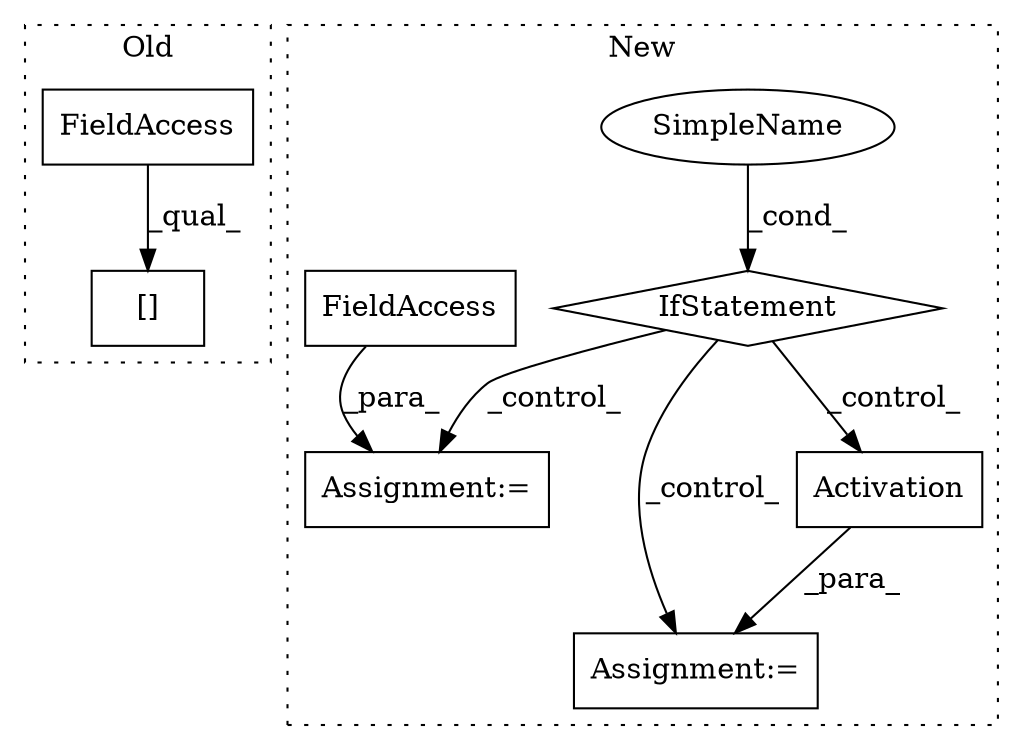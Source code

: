 digraph G {
subgraph cluster0 {
1 [label="[]" a="2" s="2467,2497" l="13,1" shape="box"];
3 [label="FieldAccess" a="22" s="2467" l="12" shape="box"];
label = "Old";
style="dotted";
}
subgraph cluster1 {
2 [label="Activation" a="32" s="3031,3048" l="11,1" shape="box"];
4 [label="IfStatement" a="25" s="2959,3002" l="4,2" shape="diamond"];
5 [label="SimpleName" a="42" s="" l="" shape="ellipse"];
6 [label="Assignment:=" a="7" s="3187" l="1" shape="box"];
7 [label="Assignment:=" a="7" s="3140" l="1" shape="box"];
8 [label="FieldAccess" a="22" s="3141" l="10" shape="box"];
label = "New";
style="dotted";
}
2 -> 6 [label="_para_"];
3 -> 1 [label="_qual_"];
4 -> 2 [label="_control_"];
4 -> 6 [label="_control_"];
4 -> 7 [label="_control_"];
5 -> 4 [label="_cond_"];
8 -> 7 [label="_para_"];
}
